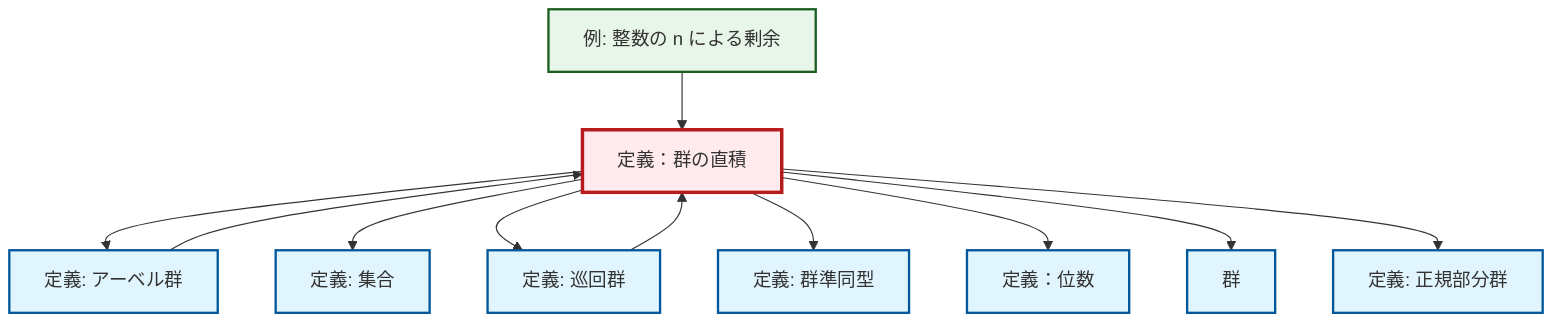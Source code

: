 graph TD
    classDef definition fill:#e1f5fe,stroke:#01579b,stroke-width:2px
    classDef theorem fill:#f3e5f5,stroke:#4a148c,stroke-width:2px
    classDef axiom fill:#fff3e0,stroke:#e65100,stroke-width:2px
    classDef example fill:#e8f5e9,stroke:#1b5e20,stroke-width:2px
    classDef current fill:#ffebee,stroke:#b71c1c,stroke-width:3px
    def-normal-subgroup["定義: 正規部分群"]:::definition
    def-direct-product["定義：群の直積"]:::definition
    def-abelian-group["定義: アーベル群"]:::definition
    def-order["定義：位数"]:::definition
    ex-quotient-integers-mod-n["例: 整数の n による剰余"]:::example
    def-cyclic-group["定義: 巡回群"]:::definition
    def-set["定義: 集合"]:::definition
    def-homomorphism["定義: 群準同型"]:::definition
    def-group["群"]:::definition
    def-direct-product --> def-abelian-group
    def-direct-product --> def-set
    ex-quotient-integers-mod-n --> def-direct-product
    def-direct-product --> def-cyclic-group
    def-direct-product --> def-homomorphism
    def-abelian-group --> def-direct-product
    def-direct-product --> def-order
    def-direct-product --> def-group
    def-direct-product --> def-normal-subgroup
    def-cyclic-group --> def-direct-product
    class def-direct-product current